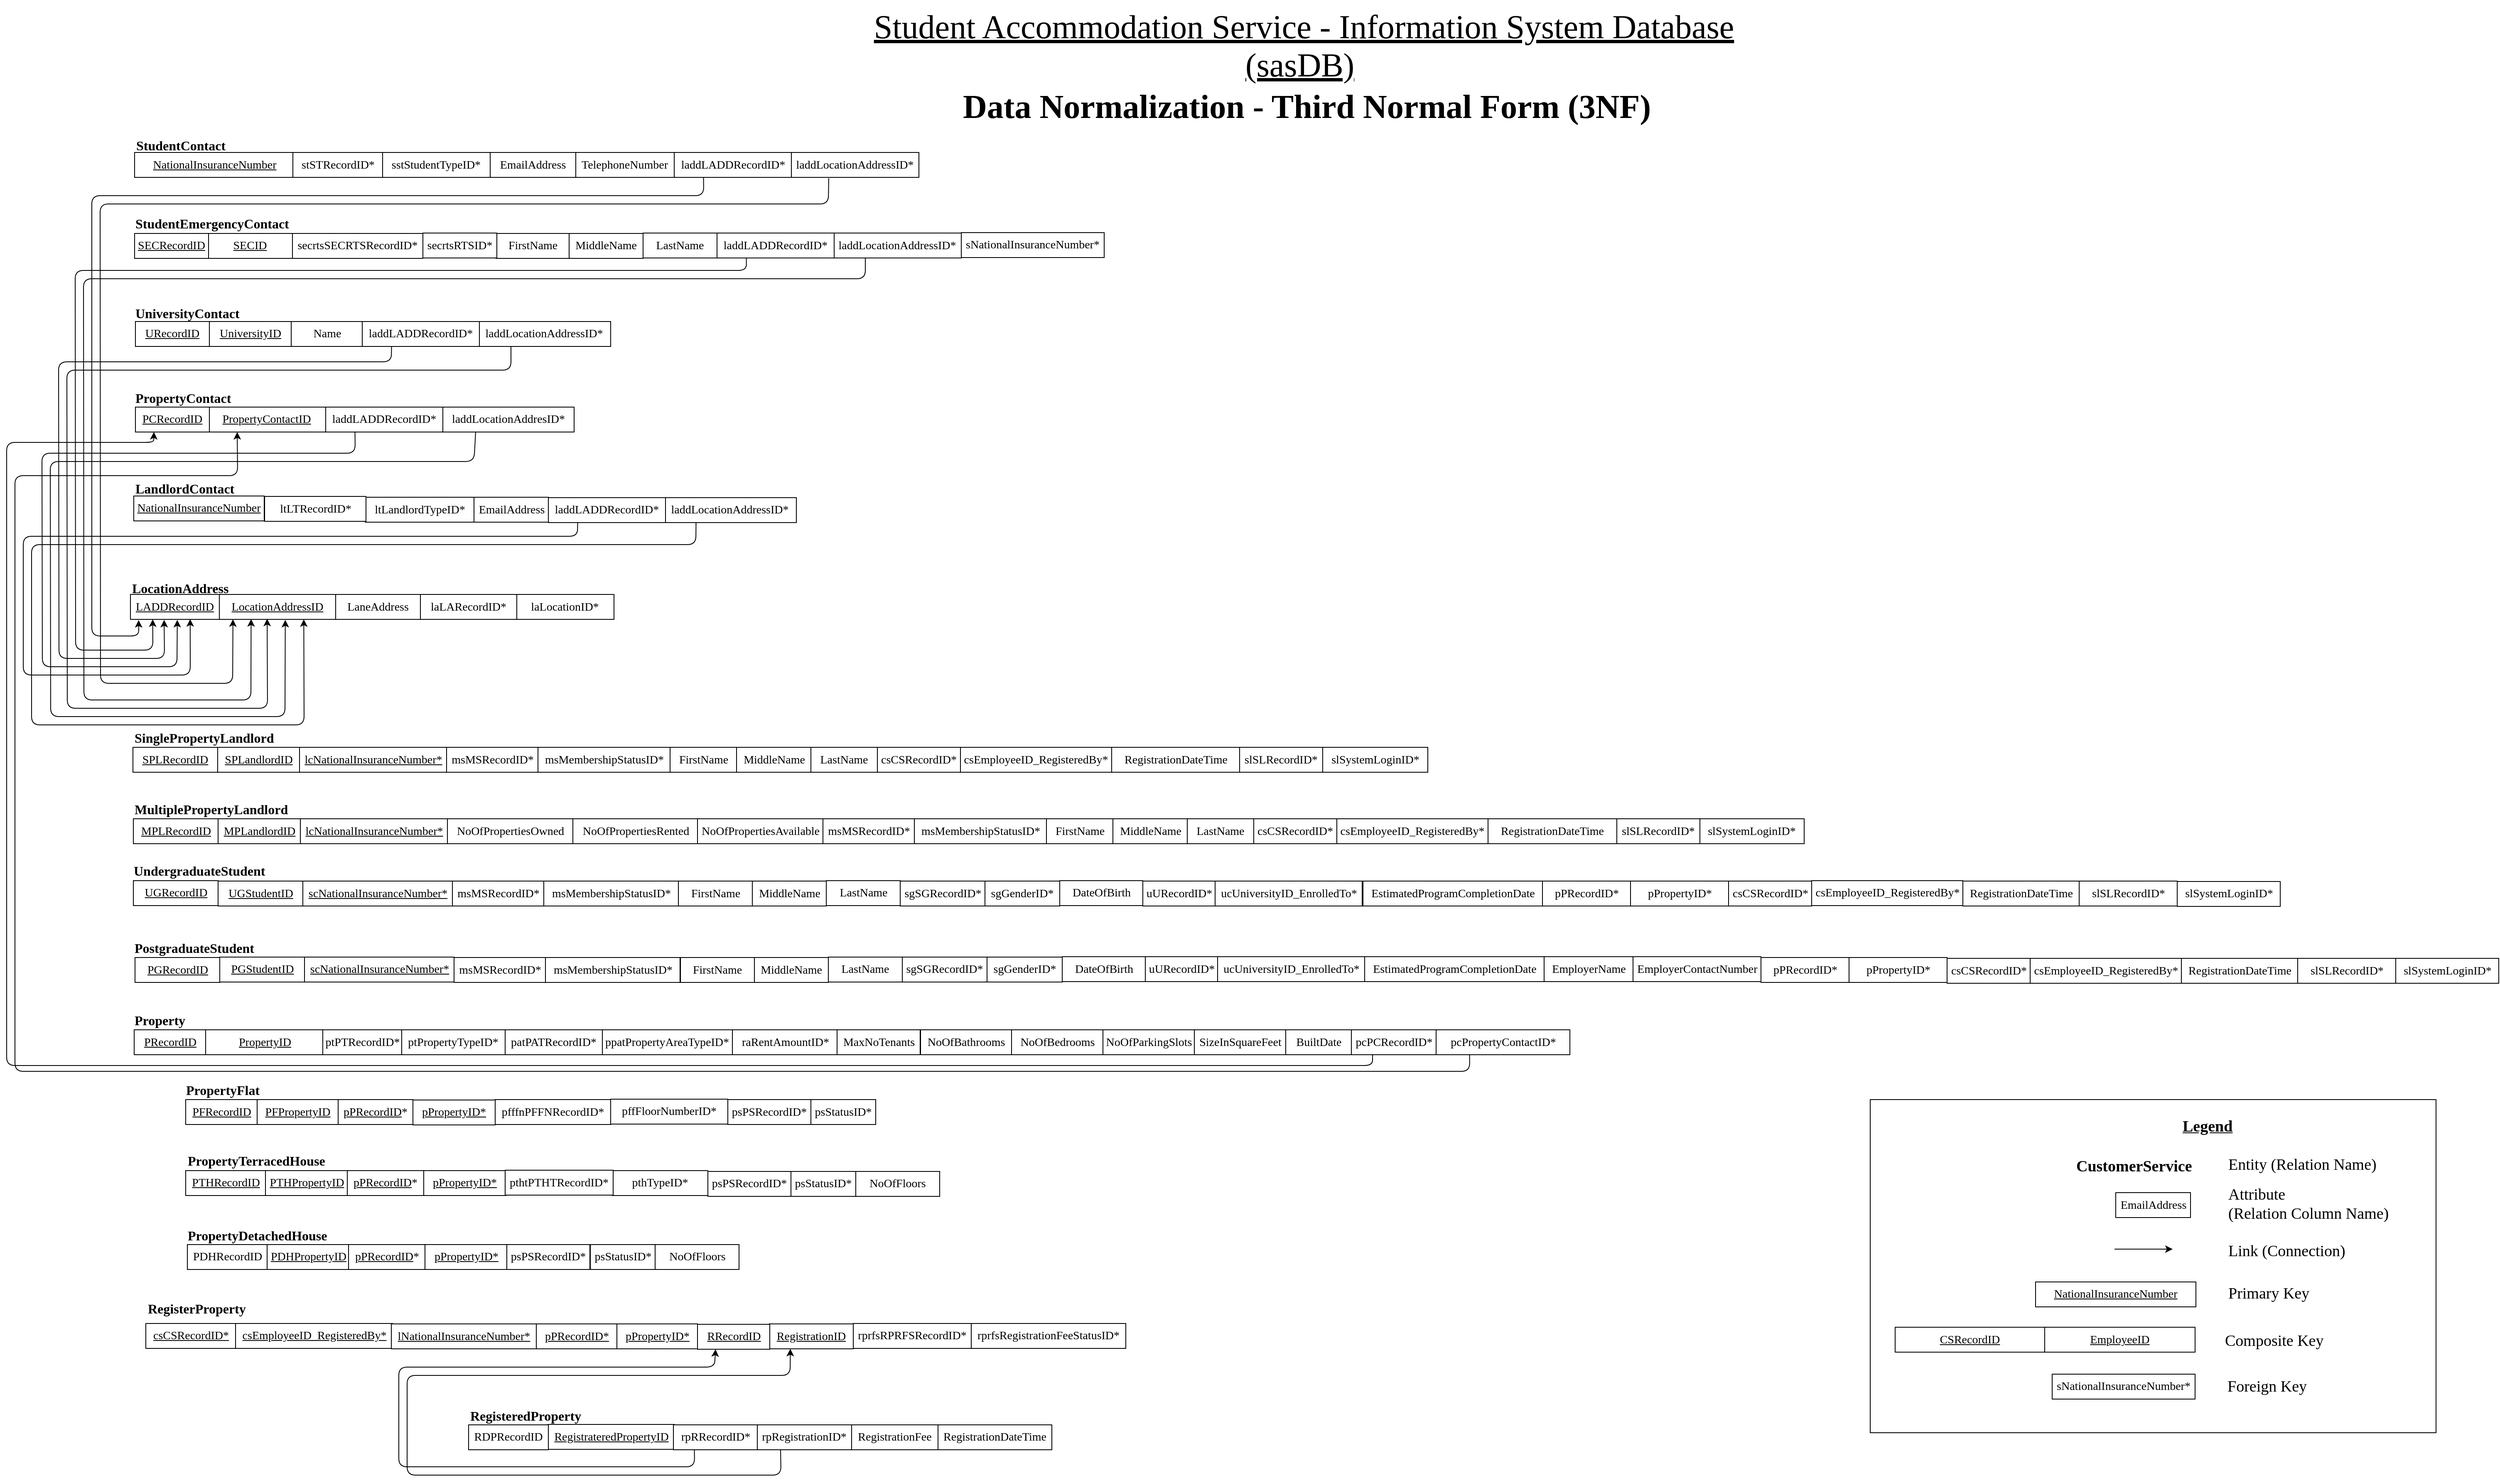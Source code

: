 <mxfile version="12.2.2" type="device" pages="1"><diagram id="bx-ZTYG9bVRK6xC262lA" name="Page-1"><mxGraphModel dx="1074" dy="781" grid="1" gridSize="10" guides="1" tooltips="1" connect="1" arrows="1" fold="1" page="1" pageScale="1" pageWidth="3100" pageHeight="1800" math="0" shadow="0"><root><mxCell id="0"/><mxCell id="1" parent="0"/><mxCell id="YUfw-_Tl5xdvij3FZmts-1" value="&lt;font style=&quot;font-size: 16px&quot; face=&quot;Times New Roman&quot;&gt;StudentContact&lt;/font&gt;" style="text;html=1;resizable=0;points=[];autosize=1;align=left;verticalAlign=top;spacingTop=-4;fontSize=16;fontStyle=1" parent="1" vertex="1"><mxGeometry x="204" y="172.5" width="110" height="20" as="geometry"/></mxCell><mxCell id="YUfw-_Tl5xdvij3FZmts-2" value="&lt;u&gt;NationalInsuranceNumber&lt;/u&gt;" style="rounded=0;whiteSpace=wrap;html=1;fontSize=14;fontFamily=Times New Roman;" parent="1" vertex="1"><mxGeometry x="204" y="193.5" width="193" height="30" as="geometry"/></mxCell><mxCell id="YUfw-_Tl5xdvij3FZmts-3" value="FirstName" style="rounded=0;whiteSpace=wrap;html=1;fontSize=14;fontFamily=Times New Roman;" parent="1" vertex="1"><mxGeometry x="858.5" y="1070.5" width="89" height="30" as="geometry"/></mxCell><mxCell id="YUfw-_Tl5xdvij3FZmts-4" value="MiddleName" style="rounded=0;whiteSpace=wrap;html=1;fontSize=14;fontFamily=Times New Roman;" parent="1" vertex="1"><mxGeometry x="947.5" y="1070.5" width="89" height="30" as="geometry"/></mxCell><mxCell id="YUfw-_Tl5xdvij3FZmts-5" value="LastName" style="rounded=0;whiteSpace=wrap;html=1;fontSize=14;fontFamily=Times New Roman;" parent="1" vertex="1"><mxGeometry x="1036.5" y="1070" width="89" height="30" as="geometry"/></mxCell><mxCell id="YUfw-_Tl5xdvij3FZmts-6" value="TelephoneNumber" style="rounded=0;whiteSpace=wrap;html=1;fontSize=14;fontFamily=Times New Roman;" parent="1" vertex="1"><mxGeometry x="734" y="193.5" width="120" height="30" as="geometry"/></mxCell><mxCell id="YUfw-_Tl5xdvij3FZmts-7" value="DateOfBirth" style="rounded=0;whiteSpace=wrap;html=1;fontSize=14;fontFamily=Times New Roman;" parent="1" vertex="1"><mxGeometry x="1317.5" y="1070" width="100" height="30" as="geometry"/></mxCell><mxCell id="YUfw-_Tl5xdvij3FZmts-8" value="EstimatedProgramCompletionDate" style="rounded=0;whiteSpace=wrap;html=1;fontSize=14;fontFamily=Times New Roman;" parent="1" vertex="1"><mxGeometry x="1682.5" y="1070.5" width="216" height="30" as="geometry"/></mxCell><mxCell id="YUfw-_Tl5xdvij3FZmts-9" value="laddLocationAddressID*" style="rounded=0;whiteSpace=wrap;html=1;fontSize=14;fontFamily=Times New Roman;" parent="1" vertex="1"><mxGeometry x="994" y="193.5" width="154" height="30" as="geometry"/></mxCell><mxCell id="YUfw-_Tl5xdvij3FZmts-10" value="msMembershipStatusID*" style="rounded=0;whiteSpace=wrap;html=1;fontSize=14;fontFamily=Times New Roman;" parent="1" vertex="1"><mxGeometry x="698.5" y="1162.5" width="162" height="30" as="geometry"/></mxCell><mxCell id="YUfw-_Tl5xdvij3FZmts-11" value="ucUniversityID_EnrolledTo*" style="rounded=0;whiteSpace=wrap;html=1;fontSize=14;fontFamily=Times New Roman;" parent="1" vertex="1"><mxGeometry x="1507.5" y="1161.5" width="177" height="30" as="geometry"/></mxCell><mxCell id="YUfw-_Tl5xdvij3FZmts-12" value="csEmployeeID_RegisteredBy*" style="rounded=0;whiteSpace=wrap;html=1;fontSize=14;fontFamily=Times New Roman;" parent="1" vertex="1"><mxGeometry x="2222.5" y="1070" width="182" height="30" as="geometry"/></mxCell><mxCell id="YUfw-_Tl5xdvij3FZmts-13" value="RegistrationDateTime" style="rounded=0;whiteSpace=wrap;html=1;fontSize=14;fontFamily=Times New Roman;" parent="1" vertex="1"><mxGeometry x="2404.5" y="1070.5" width="140" height="30" as="geometry"/></mxCell><mxCell id="YUfw-_Tl5xdvij3FZmts-14" value="slSystemLoginID*" style="rounded=0;whiteSpace=wrap;html=1;fontSize=14;fontFamily=Times New Roman;" parent="1" vertex="1"><mxGeometry x="2662.5" y="1071" width="124" height="30" as="geometry"/></mxCell><mxCell id="YUfw-_Tl5xdvij3FZmts-15" value="sstStudentTypeID*" style="rounded=0;whiteSpace=wrap;html=1;fontSize=14;fontFamily=Times New Roman;" parent="1" vertex="1"><mxGeometry x="501" y="193.5" width="132" height="30" as="geometry"/></mxCell><mxCell id="YUfw-_Tl5xdvij3FZmts-16" value="sgGenderID*" style="rounded=0;whiteSpace=wrap;html=1;fontSize=14;fontFamily=Times New Roman;" parent="1" vertex="1"><mxGeometry x="1226.5" y="1070.5" width="91" height="30" as="geometry"/></mxCell><mxCell id="YUfw-_Tl5xdvij3FZmts-18" value="&lt;font style=&quot;font-size: 16px&quot; face=&quot;Times New Roman&quot;&gt;LocationAddress&lt;/font&gt;" style="text;html=1;resizable=0;points=[];autosize=1;align=left;verticalAlign=top;spacingTop=-4;fontSize=16;fontStyle=1" parent="1" vertex="1"><mxGeometry x="199" y="705.5" width="120" height="20" as="geometry"/></mxCell><mxCell id="YUfw-_Tl5xdvij3FZmts-19" value="&lt;u&gt;LocationAddressID&lt;/u&gt;" style="rounded=0;whiteSpace=wrap;html=1;fontSize=14;fontFamily=Times New Roman;" parent="1" vertex="1"><mxGeometry x="306" y="725.5" width="140" height="30" as="geometry"/></mxCell><mxCell id="YUfw-_Tl5xdvij3FZmts-20" value="laLocationID*" style="rounded=0;whiteSpace=wrap;html=1;fontSize=14;fontFamily=Times New Roman;" parent="1" vertex="1"><mxGeometry x="663" y="725.5" width="118" height="30" as="geometry"/></mxCell><mxCell id="YUfw-_Tl5xdvij3FZmts-22" value="&lt;font style=&quot;font-size: 16px&quot; face=&quot;Times New Roman&quot;&gt;StudentEmergencyContact&lt;/font&gt;" style="text;html=1;resizable=0;points=[];autosize=1;align=left;verticalAlign=top;spacingTop=-4;fontSize=16;fontStyle=1" parent="1" vertex="1"><mxGeometry x="203" y="267" width="190" height="20" as="geometry"/></mxCell><mxCell id="YUfw-_Tl5xdvij3FZmts-23" value="&lt;u&gt;SECID&lt;/u&gt;" style="rounded=0;whiteSpace=wrap;html=1;fontSize=14;fontFamily=Times New Roman;" parent="1" vertex="1"><mxGeometry x="292" y="291" width="102" height="30" as="geometry"/></mxCell><mxCell id="YUfw-_Tl5xdvij3FZmts-24" value="FirstName" style="rounded=0;whiteSpace=wrap;html=1;fontSize=14;fontFamily=Times New Roman;" parent="1" vertex="1"><mxGeometry x="639" y="291" width="89" height="30" as="geometry"/></mxCell><mxCell id="YUfw-_Tl5xdvij3FZmts-25" value="MiddleName" style="rounded=0;whiteSpace=wrap;html=1;fontSize=14;fontFamily=Times New Roman;" parent="1" vertex="1"><mxGeometry x="727" y="291" width="89" height="30" as="geometry"/></mxCell><mxCell id="YUfw-_Tl5xdvij3FZmts-26" value="LastName" style="rounded=0;whiteSpace=wrap;html=1;fontSize=14;fontFamily=Times New Roman;" parent="1" vertex="1"><mxGeometry x="816" y="290.5" width="89" height="30" as="geometry"/></mxCell><mxCell id="YUfw-_Tl5xdvij3FZmts-28" value="sNationalInsuranceNumber*" style="rounded=0;whiteSpace=wrap;html=1;fontSize=14;fontFamily=Times New Roman;" parent="1" vertex="1"><mxGeometry x="1199" y="290" width="172" height="30" as="geometry"/></mxCell><mxCell id="YUfw-_Tl5xdvij3FZmts-29" value="secrtsRTSID*" style="rounded=0;whiteSpace=wrap;html=1;fontSize=14;fontFamily=Times New Roman;" parent="1" vertex="1"><mxGeometry x="551" y="290.5" width="89" height="30" as="geometry"/></mxCell><mxCell id="YUfw-_Tl5xdvij3FZmts-30" value="laddLocationAddressID*" style="rounded=0;whiteSpace=wrap;html=1;fontSize=14;fontFamily=Times New Roman;" parent="1" vertex="1"><mxGeometry x="1045" y="290.5" width="154" height="30" as="geometry"/></mxCell><mxCell id="YUfw-_Tl5xdvij3FZmts-32" value="LaneAddress" style="rounded=0;whiteSpace=wrap;html=1;fontSize=14;fontFamily=Times New Roman;" parent="1" vertex="1"><mxGeometry x="446" y="725.5" width="102" height="30" as="geometry"/></mxCell><mxCell id="YUfw-_Tl5xdvij3FZmts-33" value="&lt;u&gt;UniversityID&lt;/u&gt;" style="rounded=0;whiteSpace=wrap;html=1;fontSize=14;fontFamily=Times New Roman;" parent="1" vertex="1"><mxGeometry x="293.5" y="397" width="99" height="30" as="geometry"/></mxCell><mxCell id="YUfw-_Tl5xdvij3FZmts-34" value="&lt;font style=&quot;font-size: 16px&quot; face=&quot;Times New Roman&quot;&gt;UniversityContact&lt;/font&gt;" style="text;html=1;resizable=0;points=[];autosize=1;align=left;verticalAlign=top;spacingTop=-4;fontSize=16;fontStyle=1" parent="1" vertex="1"><mxGeometry x="203" y="375" width="130" height="20" as="geometry"/></mxCell><mxCell id="YUfw-_Tl5xdvij3FZmts-35" value="Name" style="rounded=0;whiteSpace=wrap;html=1;fontSize=14;fontFamily=Times New Roman;" parent="1" vertex="1"><mxGeometry x="392.5" y="397" width="86" height="30" as="geometry"/></mxCell><mxCell id="YUfw-_Tl5xdvij3FZmts-38" value="laddLocationAddressID*" style="rounded=0;whiteSpace=wrap;html=1;fontSize=14;fontFamily=Times New Roman;" parent="1" vertex="1"><mxGeometry x="617" y="397" width="160" height="30" as="geometry"/></mxCell><mxCell id="YUfw-_Tl5xdvij3FZmts-76" value="&lt;font style=&quot;font-size: 16px&quot; face=&quot;Times New Roman&quot;&gt;PropertyContact&lt;/font&gt;" style="text;html=1;resizable=0;points=[];autosize=1;align=left;verticalAlign=top;spacingTop=-4;fontSize=16;fontStyle=1" parent="1" vertex="1"><mxGeometry x="203" y="477" width="120" height="20" as="geometry"/></mxCell><mxCell id="YUfw-_Tl5xdvij3FZmts-77" value="&lt;u&gt;PropertyContactID&lt;/u&gt;" style="rounded=0;whiteSpace=wrap;html=1;fontSize=14;fontFamily=Times New Roman;" parent="1" vertex="1"><mxGeometry x="292" y="500" width="142" height="30" as="geometry"/></mxCell><mxCell id="YUfw-_Tl5xdvij3FZmts-90" value="laddLocationAddresID*" style="rounded=0;whiteSpace=wrap;html=1;fontSize=14;fontFamily=Times New Roman;" parent="1" vertex="1"><mxGeometry x="575" y="500" width="158" height="30" as="geometry"/></mxCell><mxCell id="YUfw-_Tl5xdvij3FZmts-92" value="&lt;font face=&quot;Times New Roman&quot;&gt;LandlordContact&lt;/font&gt;" style="text;html=1;resizable=0;points=[];autosize=1;align=left;verticalAlign=top;spacingTop=-4;fontSize=16;fontStyle=1" parent="1" vertex="1"><mxGeometry x="203" y="586" width="120" height="20" as="geometry"/></mxCell><mxCell id="YUfw-_Tl5xdvij3FZmts-93" value="&lt;u&gt;NationalInsuranceNumber&lt;/u&gt;" style="rounded=0;whiteSpace=wrap;html=1;fontSize=14;fontFamily=Times New Roman;" parent="1" vertex="1"><mxGeometry x="203" y="607" width="157" height="30" as="geometry"/></mxCell><mxCell id="YUfw-_Tl5xdvij3FZmts-97" value="EmailAddress" style="rounded=0;whiteSpace=wrap;html=1;fontSize=14;fontFamily=Times New Roman;" parent="1" vertex="1"><mxGeometry x="612.5" y="608.5" width="90" height="30" as="geometry"/></mxCell><mxCell id="YUfw-_Tl5xdvij3FZmts-100" value="laddLocationAddressID*" style="rounded=0;whiteSpace=wrap;html=1;fontSize=14;fontFamily=Times New Roman;" parent="1" vertex="1"><mxGeometry x="839.5" y="609" width="161" height="30" as="geometry"/></mxCell><mxCell id="YUfw-_Tl5xdvij3FZmts-103" value="ltLandlordTypeID*" style="rounded=0;whiteSpace=wrap;html=1;fontSize=14;fontFamily=Times New Roman;" parent="1" vertex="1"><mxGeometry x="481.5" y="608.5" width="131" height="30" as="geometry"/></mxCell><mxCell id="YUfw-_Tl5xdvij3FZmts-106" value="EmployerName" style="rounded=0;whiteSpace=wrap;html=1;fontSize=14;fontFamily=Times New Roman;" parent="1" vertex="1"><mxGeometry x="1900.5" y="1161.5" width="107" height="30" as="geometry"/></mxCell><mxCell id="YUfw-_Tl5xdvij3FZmts-107" value="EmployerContactNumber" style="rounded=0;whiteSpace=wrap;html=1;fontSize=14;fontFamily=Times New Roman;" parent="1" vertex="1"><mxGeometry x="2007.5" y="1161.5" width="154" height="30" as="geometry"/></mxCell><mxCell id="YUfw-_Tl5xdvij3FZmts-108" value="&lt;font style=&quot;font-size: 16px&quot; face=&quot;Times New Roman&quot;&gt;UndergraduateStudent&lt;/font&gt;" style="text;html=1;resizable=0;points=[];autosize=1;align=left;verticalAlign=top;spacingTop=-4;fontSize=16;fontStyle=1" parent="1" vertex="1"><mxGeometry x="200.5" y="1045.5" width="160" height="20" as="geometry"/></mxCell><mxCell id="YUfw-_Tl5xdvij3FZmts-109" value="&lt;u&gt;UGStudentID&lt;/u&gt;" style="rounded=0;whiteSpace=wrap;html=1;fontSize=14;fontFamily=Times New Roman;" parent="1" vertex="1"><mxGeometry x="304.5" y="1070.5" width="102" height="30" as="geometry"/></mxCell><mxCell id="YUfw-_Tl5xdvij3FZmts-110" value="&lt;span&gt;scNationalInsuranceNumber*&lt;/span&gt;" style="rounded=0;whiteSpace=wrap;html=1;fontSize=14;fontFamily=Times New Roman;fontStyle=4" parent="1" vertex="1"><mxGeometry x="406.5" y="1070.5" width="180" height="30" as="geometry"/></mxCell><mxCell id="YUfw-_Tl5xdvij3FZmts-111" value="&lt;font style=&quot;font-size: 16px&quot; face=&quot;Times New Roman&quot;&gt;PostgraduateStudent&lt;/font&gt;" style="text;html=1;resizable=0;points=[];autosize=1;align=left;verticalAlign=top;spacingTop=-4;fontSize=16;fontStyle=1" parent="1" vertex="1"><mxGeometry x="201.5" y="1138.5" width="150" height="20" as="geometry"/></mxCell><mxCell id="YUfw-_Tl5xdvij3FZmts-112" value="&lt;u&gt;PGStudentID&lt;/u&gt;" style="rounded=0;whiteSpace=wrap;html=1;fontSize=14;fontFamily=Times New Roman;" parent="1" vertex="1"><mxGeometry x="306.5" y="1162" width="102" height="30" as="geometry"/></mxCell><mxCell id="YUfw-_Tl5xdvij3FZmts-113" value="&lt;span&gt;scNationalInsuranceNumber*&lt;/span&gt;" style="rounded=0;whiteSpace=wrap;html=1;fontSize=14;fontFamily=Times New Roman;fontStyle=4" parent="1" vertex="1"><mxGeometry x="408.5" y="1162" width="180" height="30" as="geometry"/></mxCell><mxCell id="YUfw-_Tl5xdvij3FZmts-114" value="FirstName" style="rounded=0;whiteSpace=wrap;html=1;fontSize=14;fontFamily=Times New Roman;" parent="1" vertex="1"><mxGeometry x="861" y="1162.5" width="89" height="30" as="geometry"/></mxCell><mxCell id="YUfw-_Tl5xdvij3FZmts-115" value="MiddleName" style="rounded=0;whiteSpace=wrap;html=1;fontSize=14;fontFamily=Times New Roman;" parent="1" vertex="1"><mxGeometry x="950" y="1162.5" width="89" height="30" as="geometry"/></mxCell><mxCell id="YUfw-_Tl5xdvij3FZmts-116" value="LastName" style="rounded=0;whiteSpace=wrap;html=1;fontSize=14;fontFamily=Times New Roman;" parent="1" vertex="1"><mxGeometry x="1039" y="1162" width="89" height="30" as="geometry"/></mxCell><mxCell id="YUfw-_Tl5xdvij3FZmts-118" value="DateOfBirth" style="rounded=0;whiteSpace=wrap;html=1;fontSize=14;fontFamily=Times New Roman;" parent="1" vertex="1"><mxGeometry x="1320.5" y="1161.5" width="100" height="30" as="geometry"/></mxCell><mxCell id="YUfw-_Tl5xdvij3FZmts-119" value="sgGenderID*" style="rounded=0;whiteSpace=wrap;html=1;fontSize=14;fontFamily=Times New Roman;" parent="1" vertex="1"><mxGeometry x="1229.5" y="1162" width="91" height="30" as="geometry"/></mxCell><mxCell id="YUfw-_Tl5xdvij3FZmts-120" value="msMembershipStatusID*" style="rounded=0;whiteSpace=wrap;html=1;fontSize=14;fontFamily=Times New Roman;" parent="1" vertex="1"><mxGeometry x="696.5" y="1070.5" width="162" height="30" as="geometry"/></mxCell><mxCell id="YUfw-_Tl5xdvij3FZmts-121" value="ucUniversityID_EnrolledTo*" style="rounded=0;whiteSpace=wrap;html=1;fontSize=14;fontFamily=Times New Roman;" parent="1" vertex="1"><mxGeometry x="1504.5" y="1070.5" width="177" height="30" as="geometry"/></mxCell><mxCell id="YUfw-_Tl5xdvij3FZmts-122" value="EstimatedProgramCompletionDate" style="rounded=0;whiteSpace=wrap;html=1;fontSize=14;fontFamily=Times New Roman;" parent="1" vertex="1"><mxGeometry x="1684.5" y="1161.5" width="216" height="30" as="geometry"/></mxCell><mxCell id="YUfw-_Tl5xdvij3FZmts-123" value="csEmployeeID_RegisteredBy*" style="rounded=0;whiteSpace=wrap;html=1;fontSize=14;fontFamily=Times New Roman;" parent="1" vertex="1"><mxGeometry x="2485.5" y="1163.5" width="182" height="30" as="geometry"/></mxCell><mxCell id="YUfw-_Tl5xdvij3FZmts-124" value="RegistrationDateTime" style="rounded=0;whiteSpace=wrap;html=1;fontSize=14;fontFamily=Times New Roman;" parent="1" vertex="1"><mxGeometry x="2667.5" y="1163.5" width="140" height="30" as="geometry"/></mxCell><mxCell id="YUfw-_Tl5xdvij3FZmts-125" value="slSystemLoginID*" style="rounded=0;whiteSpace=wrap;html=1;fontSize=14;fontFamily=Times New Roman;" parent="1" vertex="1"><mxGeometry x="2925.5" y="1163.5" width="124" height="30" as="geometry"/></mxCell><mxCell id="YUfw-_Tl5xdvij3FZmts-126" value="&lt;font style=&quot;font-size: 16px&quot; face=&quot;Times New Roman&quot;&gt;Property&lt;/font&gt;" style="text;html=1;resizable=0;points=[];autosize=1;align=left;verticalAlign=top;spacingTop=-4;fontSize=16;fontStyle=1" parent="1" vertex="1"><mxGeometry x="201.5" y="1225.5" width="70" height="20" as="geometry"/></mxCell><mxCell id="YUfw-_Tl5xdvij3FZmts-127" value="&lt;u&gt;PropertyID&lt;/u&gt;" style="rounded=0;whiteSpace=wrap;html=1;fontSize=14;fontFamily=Times New Roman;" parent="1" vertex="1"><mxGeometry x="289.5" y="1249.5" width="142" height="30" as="geometry"/></mxCell><mxCell id="YUfw-_Tl5xdvij3FZmts-128" value="psStatusID*" style="rounded=0;whiteSpace=wrap;html=1;fontSize=14;fontFamily=Times New Roman;" parent="1" vertex="1"><mxGeometry x="1018" y="1333.5" width="78" height="30" as="geometry"/></mxCell><mxCell id="YUfw-_Tl5xdvij3FZmts-129" value="raRentAmountID*" style="rounded=0;whiteSpace=wrap;html=1;fontSize=14;fontFamily=Times New Roman;" parent="1" vertex="1"><mxGeometry x="923.5" y="1249.5" width="127" height="30" as="geometry"/></mxCell><mxCell id="YUfw-_Tl5xdvij3FZmts-130" value="MaxNoTenants" style="rounded=0;whiteSpace=wrap;html=1;fontSize=14;fontFamily=Times New Roman;" parent="1" vertex="1"><mxGeometry x="1049.5" y="1249.5" width="100" height="30" as="geometry"/></mxCell><mxCell id="YUfw-_Tl5xdvij3FZmts-131" value="NoOfBathrooms" style="rounded=0;whiteSpace=wrap;html=1;fontSize=14;fontFamily=Times New Roman;" parent="1" vertex="1"><mxGeometry x="1150" y="1249.5" width="110" height="30" as="geometry"/></mxCell><mxCell id="YUfw-_Tl5xdvij3FZmts-132" value="NoOfBedrooms" style="rounded=0;whiteSpace=wrap;html=1;fontSize=14;fontFamily=Times New Roman;" parent="1" vertex="1"><mxGeometry x="1259.5" y="1249.5" width="110" height="30" as="geometry"/></mxCell><mxCell id="YUfw-_Tl5xdvij3FZmts-133" value="ppatPropertyAreaTypeID*" style="rounded=0;whiteSpace=wrap;html=1;fontSize=14;fontFamily=Times New Roman;" parent="1" vertex="1"><mxGeometry x="765.5" y="1249.5" width="158" height="30" as="geometry"/></mxCell><mxCell id="YUfw-_Tl5xdvij3FZmts-134" value="NoOfParkingSlots" style="rounded=0;whiteSpace=wrap;html=1;fontSize=14;fontFamily=Times New Roman;" parent="1" vertex="1"><mxGeometry x="1369.5" y="1249.5" width="110" height="30" as="geometry"/></mxCell><mxCell id="YUfw-_Tl5xdvij3FZmts-136" value="SizeInSquareFeet" style="rounded=0;whiteSpace=wrap;html=1;fontSize=14;fontFamily=Times New Roman;" parent="1" vertex="1"><mxGeometry x="1479.5" y="1249.5" width="110" height="30" as="geometry"/></mxCell><mxCell id="YUfw-_Tl5xdvij3FZmts-137" value="ptPropertyTypeID*" style="rounded=0;whiteSpace=wrap;html=1;fontSize=14;fontFamily=Times New Roman;" parent="1" vertex="1"><mxGeometry x="524" y="1249.5" width="127" height="30" as="geometry"/></mxCell><mxCell id="YUfw-_Tl5xdvij3FZmts-138" value="BuiltDate" style="rounded=0;whiteSpace=wrap;html=1;fontSize=14;fontFamily=Times New Roman;" parent="1" vertex="1"><mxGeometry x="1589.5" y="1249.5" width="79" height="30" as="geometry"/></mxCell><mxCell id="YUfw-_Tl5xdvij3FZmts-140" value="&lt;u&gt;PFPropertyID&lt;/u&gt;" style="rounded=0;whiteSpace=wrap;html=1;fontSize=14;fontFamily=Times New Roman;" parent="1" vertex="1"><mxGeometry x="350.5" y="1333.5" width="99" height="30" as="geometry"/></mxCell><mxCell id="YUfw-_Tl5xdvij3FZmts-141" value="&lt;font style=&quot;font-size: 16px&quot; face=&quot;Times New Roman&quot;&gt;PropertyFlat&lt;/font&gt;" style="text;html=1;resizable=0;points=[];autosize=1;align=left;verticalAlign=top;spacingTop=-4;fontSize=16;fontStyle=1" parent="1" vertex="1"><mxGeometry x="263.5" y="1309.5" width="100" height="20" as="geometry"/></mxCell><mxCell id="YUfw-_Tl5xdvij3FZmts-142" value="pffFloorNumberID*" style="rounded=0;whiteSpace=wrap;html=1;fontSize=14;fontFamily=Times New Roman;" parent="1" vertex="1"><mxGeometry x="777" y="1333" width="141" height="30" as="geometry"/></mxCell><mxCell id="YUfw-_Tl5xdvij3FZmts-143" value="&lt;span&gt;pPropertyID*&lt;/span&gt;" style="rounded=0;whiteSpace=wrap;html=1;fontSize=14;fontFamily=Times New Roman;fontStyle=4" parent="1" vertex="1"><mxGeometry x="539" y="1334" width="99" height="30" as="geometry"/></mxCell><mxCell id="YUfw-_Tl5xdvij3FZmts-144" value="&lt;u&gt;PTHPropertyID&lt;/u&gt;" style="rounded=0;whiteSpace=wrap;html=1;fontSize=14;fontFamily=Times New Roman;" parent="1" vertex="1"><mxGeometry x="361.5" y="1419" width="99" height="30" as="geometry"/></mxCell><mxCell id="YUfw-_Tl5xdvij3FZmts-145" value="&lt;font style=&quot;font-size: 16px&quot; face=&quot;Times New Roman&quot;&gt;PropertyTerracedHouse&lt;/font&gt;" style="text;html=1;resizable=0;points=[];autosize=1;align=left;verticalAlign=top;spacingTop=-4;fontSize=16;fontStyle=1" parent="1" vertex="1"><mxGeometry x="265.5" y="1395" width="170" height="20" as="geometry"/></mxCell><mxCell id="YUfw-_Tl5xdvij3FZmts-146" value="pthTypeID*" style="rounded=0;whiteSpace=wrap;html=1;fontSize=14;fontFamily=Times New Roman;" parent="1" vertex="1"><mxGeometry x="779" y="1419" width="115" height="30" as="geometry"/></mxCell><mxCell id="YUfw-_Tl5xdvij3FZmts-147" value="&lt;span&gt;pPropertyID*&lt;/span&gt;" style="rounded=0;whiteSpace=wrap;html=1;fontSize=14;fontFamily=Times New Roman;fontStyle=4" parent="1" vertex="1"><mxGeometry x="552" y="1419" width="99" height="30" as="geometry"/></mxCell><mxCell id="YUfw-_Tl5xdvij3FZmts-148" value="&lt;u&gt;PDHPropertyID&lt;/u&gt;" style="rounded=0;whiteSpace=wrap;html=1;fontSize=14;fontFamily=Times New Roman;" parent="1" vertex="1"><mxGeometry x="363.5" y="1508" width="99" height="30" as="geometry"/></mxCell><mxCell id="YUfw-_Tl5xdvij3FZmts-149" value="&lt;font style=&quot;font-size: 16px&quot; face=&quot;Times New Roman&quot;&gt;PropertyDetachedHouse&lt;/font&gt;" style="text;html=1;resizable=0;points=[];autosize=1;align=left;verticalAlign=top;spacingTop=-4;fontSize=16;fontStyle=1" parent="1" vertex="1"><mxGeometry x="265.5" y="1485" width="170" height="20" as="geometry"/></mxCell><mxCell id="YUfw-_Tl5xdvij3FZmts-150" value="&lt;span&gt;pPropertyID*&lt;/span&gt;" style="rounded=0;whiteSpace=wrap;html=1;fontSize=14;fontFamily=Times New Roman;fontStyle=4" parent="1" vertex="1"><mxGeometry x="553.5" y="1508" width="99" height="30" as="geometry"/></mxCell><mxCell id="YUfw-_Tl5xdvij3FZmts-151" value="psStatusID*" style="rounded=0;whiteSpace=wrap;html=1;fontSize=14;fontFamily=Times New Roman;" parent="1" vertex="1"><mxGeometry x="994" y="1420" width="78" height="30" as="geometry"/></mxCell><mxCell id="YUfw-_Tl5xdvij3FZmts-152" value="NoOfFloors" style="rounded=0;whiteSpace=wrap;html=1;fontSize=14;fontFamily=Times New Roman;" parent="1" vertex="1"><mxGeometry x="1072" y="1420" width="101" height="30" as="geometry"/></mxCell><mxCell id="YUfw-_Tl5xdvij3FZmts-153" value="psStatusID*" style="rounded=0;whiteSpace=wrap;html=1;fontSize=14;fontFamily=Times New Roman;" parent="1" vertex="1"><mxGeometry x="752.5" y="1508" width="78" height="30" as="geometry"/></mxCell><mxCell id="YUfw-_Tl5xdvij3FZmts-154" value="NoOfFloors" style="rounded=0;whiteSpace=wrap;html=1;fontSize=14;fontFamily=Times New Roman;" parent="1" vertex="1"><mxGeometry x="830.5" y="1508" width="101" height="30" as="geometry"/></mxCell><mxCell id="YUfw-_Tl5xdvij3FZmts-155" value="&lt;span&gt;csEmployeeID_RegisteredBy*&lt;br&gt;&lt;/span&gt;" style="rounded=0;whiteSpace=wrap;html=1;fontSize=14;fontFamily=Times New Roman;fontStyle=4" parent="1" vertex="1"><mxGeometry x="325.5" y="1603" width="189" height="30" as="geometry"/></mxCell><mxCell id="YUfw-_Tl5xdvij3FZmts-156" value="lNationalInsuranceNumber*" style="rounded=0;whiteSpace=wrap;html=1;fontSize=14;fontFamily=Times New Roman;fontStyle=4" parent="1" vertex="1"><mxGeometry x="513" y="1603.5" width="175" height="30" as="geometry"/></mxCell><mxCell id="YUfw-_Tl5xdvij3FZmts-157" value="pPropertyID*" style="rounded=0;whiteSpace=wrap;html=1;fontSize=14;fontFamily=Times New Roman;fontStyle=4" parent="1" vertex="1"><mxGeometry x="784.5" y="1603.5" width="97" height="30" as="geometry"/></mxCell><mxCell id="YUfw-_Tl5xdvij3FZmts-158" value="&lt;font face=&quot;Times New Roman&quot;&gt;RegisterProperty&lt;/font&gt;" style="text;html=1;resizable=0;points=[];autosize=1;align=left;verticalAlign=top;spacingTop=-4;fontSize=16;fontStyle=1" parent="1" vertex="1"><mxGeometry x="217.5" y="1573" width="120" height="20" as="geometry"/></mxCell><mxCell id="YUfw-_Tl5xdvij3FZmts-159" value="&lt;u&gt;RegistrationID&lt;/u&gt;" style="rounded=0;whiteSpace=wrap;html=1;fontSize=14;fontFamily=Times New Roman;fontStyle=0" parent="1" vertex="1"><mxGeometry x="968" y="1603.5" width="101" height="30" as="geometry"/></mxCell><mxCell id="YUfw-_Tl5xdvij3FZmts-160" value="RegistrationFee" style="rounded=0;whiteSpace=wrap;html=1;fontSize=14;fontFamily=Times New Roman;fontStyle=0" parent="1" vertex="1"><mxGeometry x="1067" y="1725" width="104" height="30" as="geometry"/></mxCell><mxCell id="YUfw-_Tl5xdvij3FZmts-161" value="rprfsRegistrationFeeStatusID*" style="rounded=0;whiteSpace=wrap;html=1;fontSize=14;fontFamily=Times New Roman;fontStyle=0" parent="1" vertex="1"><mxGeometry x="1211" y="1603" width="186" height="30" as="geometry"/></mxCell><mxCell id="YUfw-_Tl5xdvij3FZmts-165" value="&lt;font face=&quot;Times New Roman&quot;&gt;RegisteredProperty&lt;/font&gt;" style="text;html=1;resizable=0;points=[];autosize=1;align=left;verticalAlign=top;spacingTop=-4;fontSize=16;fontStyle=1" parent="1" vertex="1"><mxGeometry x="606" y="1701.5" width="140" height="20" as="geometry"/></mxCell><mxCell id="YUfw-_Tl5xdvij3FZmts-166" value="&lt;u&gt;RegistrateredPropertyID&lt;/u&gt;" style="rounded=0;whiteSpace=wrap;html=1;fontSize=14;fontFamily=Times New Roman;fontStyle=0" parent="1" vertex="1"><mxGeometry x="701.5" y="1724.5" width="152" height="30" as="geometry"/></mxCell><mxCell id="YUfw-_Tl5xdvij3FZmts-168" value="RegistrationDateTime" style="rounded=0;whiteSpace=wrap;html=1;fontSize=14;fontFamily=Times New Roman;fontStyle=0" parent="1" vertex="1"><mxGeometry x="1171" y="1725" width="137" height="30" as="geometry"/></mxCell><mxCell id="YUfw-_Tl5xdvij3FZmts-171" value="pcPropertyContactID*" style="rounded=0;whiteSpace=wrap;html=1;fontSize=14;fontFamily=Times New Roman;" parent="1" vertex="1"><mxGeometry x="1770.5" y="1249.5" width="161" height="30" as="geometry"/></mxCell><mxCell id="YUfw-_Tl5xdvij3FZmts-172" value="" style="endArrow=classic;html=1;exitX=0.25;exitY=1;exitDx=0;exitDy=0;entryX=0.25;entryY=1;entryDx=0;entryDy=0;" parent="1" source="YUfw-_Tl5xdvij3FZmts-171" target="YUfw-_Tl5xdvij3FZmts-77" edge="1"><mxGeometry width="50" height="50" relative="1" as="geometry"><mxPoint x="1097" y="1177" as="sourcePoint"/><mxPoint x="1147" y="1127" as="targetPoint"/><Array as="points"><mxPoint x="1811" y="1299.5"/><mxPoint x="60" y="1299.5"/><mxPoint x="60" y="582.5"/><mxPoint x="328" y="582.5"/></Array></mxGeometry></mxCell><mxCell id="BuiUq0fnBM09lyFmMPv6-3" value="FirstName" style="rounded=0;whiteSpace=wrap;html=1;fontSize=14;fontFamily=Times New Roman;" parent="1" vertex="1"><mxGeometry x="848.5" y="909.5" width="80" height="30" as="geometry"/></mxCell><mxCell id="BuiUq0fnBM09lyFmMPv6-4" value="MiddleName" style="rounded=0;whiteSpace=wrap;html=1;fontSize=14;fontFamily=Times New Roman;" parent="1" vertex="1"><mxGeometry x="928.5" y="909.5" width="90" height="30" as="geometry"/></mxCell><mxCell id="BuiUq0fnBM09lyFmMPv6-5" value="LastName" style="rounded=0;whiteSpace=wrap;html=1;fontSize=14;fontFamily=Times New Roman;" parent="1" vertex="1"><mxGeometry x="1018" y="909.5" width="80" height="30" as="geometry"/></mxCell><mxCell id="BuiUq0fnBM09lyFmMPv6-7" value="msMembershipStatusID*" style="rounded=0;whiteSpace=wrap;html=1;fontSize=14;fontFamily=Times New Roman;" parent="1" vertex="1"><mxGeometry x="689.5" y="909.5" width="159" height="30" as="geometry"/></mxCell><mxCell id="BuiUq0fnBM09lyFmMPv6-9" value="csEmployeeID_RegisteredBy*" style="rounded=0;whiteSpace=wrap;html=1;fontSize=14;fontFamily=Times New Roman;" parent="1" vertex="1"><mxGeometry x="1198" y="909.5" width="182" height="30" as="geometry"/></mxCell><mxCell id="BuiUq0fnBM09lyFmMPv6-10" value="RegistrationDateTime" style="rounded=0;whiteSpace=wrap;html=1;fontSize=14;fontFamily=Times New Roman;" parent="1" vertex="1"><mxGeometry x="1380" y="909.5" width="155" height="30" as="geometry"/></mxCell><mxCell id="BuiUq0fnBM09lyFmMPv6-12" value="slSystemLoginID*" style="rounded=0;whiteSpace=wrap;html=1;fontSize=14;fontFamily=Times New Roman;" parent="1" vertex="1"><mxGeometry x="1633.5" y="909.5" width="127" height="30" as="geometry"/></mxCell><mxCell id="BuiUq0fnBM09lyFmMPv6-22" value="&lt;font face=&quot;Times New Roman&quot;&gt;SinglePropertyLandlord&lt;/font&gt;" style="text;html=1;resizable=0;points=[];autosize=1;align=left;verticalAlign=top;spacingTop=-4;fontSize=16;fontStyle=1" parent="1" vertex="1"><mxGeometry x="201.5" y="885.5" width="170" height="20" as="geometry"/></mxCell><mxCell id="BuiUq0fnBM09lyFmMPv6-23" value="&lt;font face=&quot;Times New Roman&quot;&gt;MultiplePropertyLandlord&lt;/font&gt;" style="text;html=1;resizable=0;points=[];autosize=1;align=left;verticalAlign=top;spacingTop=-4;fontSize=16;fontStyle=1" parent="1" vertex="1"><mxGeometry x="201.5" y="971.5" width="180" height="20" as="geometry"/></mxCell><mxCell id="BuiUq0fnBM09lyFmMPv6-24" value="NoOfPropertiesOwned" style="rounded=0;whiteSpace=wrap;html=1;fontSize=14;fontFamily=Times New Roman;" parent="1" vertex="1"><mxGeometry x="580.5" y="995.5" width="151" height="30" as="geometry"/></mxCell><mxCell id="BuiUq0fnBM09lyFmMPv6-25" value="NoOfPropertiesRented" style="rounded=0;whiteSpace=wrap;html=1;fontSize=14;fontFamily=Times New Roman;" parent="1" vertex="1"><mxGeometry x="731.5" y="995.5" width="151" height="30" as="geometry"/></mxCell><mxCell id="BuiUq0fnBM09lyFmMPv6-26" value="NoOfPropertiesAvailable" style="rounded=0;whiteSpace=wrap;html=1;fontSize=14;fontFamily=Times New Roman;" parent="1" vertex="1"><mxGeometry x="881.5" y="995.5" width="151" height="30" as="geometry"/></mxCell><mxCell id="BuiUq0fnBM09lyFmMPv6-27" value="&lt;u&gt;SPLandlordID&lt;/u&gt;" style="rounded=0;whiteSpace=wrap;html=1;fontSize=14;fontFamily=Times New Roman;" parent="1" vertex="1"><mxGeometry x="303.5" y="909.5" width="99" height="30" as="geometry"/></mxCell><mxCell id="BuiUq0fnBM09lyFmMPv6-28" value="&lt;span&gt;lcNationalInsuranceNumber*&lt;/span&gt;" style="rounded=0;whiteSpace=wrap;html=1;fontSize=14;fontFamily=Times New Roman;fontStyle=4" parent="1" vertex="1"><mxGeometry x="402.5" y="909.5" width="177" height="30" as="geometry"/></mxCell><mxCell id="BuiUq0fnBM09lyFmMPv6-29" value="&lt;u&gt;MPLandlordID&lt;/u&gt;" style="rounded=0;whiteSpace=wrap;html=1;fontSize=14;fontFamily=Times New Roman;" parent="1" vertex="1"><mxGeometry x="304.5" y="995.5" width="99" height="30" as="geometry"/></mxCell><mxCell id="BuiUq0fnBM09lyFmMPv6-30" value="&lt;span&gt;lcNationalInsuranceNumber*&lt;/span&gt;" style="rounded=0;whiteSpace=wrap;html=1;fontSize=14;fontFamily=Times New Roman;fontStyle=4" parent="1" vertex="1"><mxGeometry x="403.5" y="995.5" width="177" height="30" as="geometry"/></mxCell><mxCell id="BuiUq0fnBM09lyFmMPv6-31" value="FirstName" style="rounded=0;whiteSpace=wrap;html=1;fontSize=14;fontFamily=Times New Roman;" parent="1" vertex="1"><mxGeometry x="1301.5" y="995.5" width="80" height="30" as="geometry"/></mxCell><mxCell id="BuiUq0fnBM09lyFmMPv6-32" value="MiddleName" style="rounded=0;whiteSpace=wrap;html=1;fontSize=14;fontFamily=Times New Roman;" parent="1" vertex="1"><mxGeometry x="1381.5" y="995.5" width="90" height="30" as="geometry"/></mxCell><mxCell id="BuiUq0fnBM09lyFmMPv6-33" value="LastName" style="rounded=0;whiteSpace=wrap;html=1;fontSize=14;fontFamily=Times New Roman;" parent="1" vertex="1"><mxGeometry x="1471" y="995.5" width="80" height="30" as="geometry"/></mxCell><mxCell id="BuiUq0fnBM09lyFmMPv6-34" value="msMembershipStatusID*" style="rounded=0;whiteSpace=wrap;html=1;fontSize=14;fontFamily=Times New Roman;" parent="1" vertex="1"><mxGeometry x="1142.5" y="995.5" width="159" height="30" as="geometry"/></mxCell><mxCell id="BuiUq0fnBM09lyFmMPv6-35" value="csEmployeeID_RegisteredBy*" style="rounded=0;whiteSpace=wrap;html=1;fontSize=14;fontFamily=Times New Roman;" parent="1" vertex="1"><mxGeometry x="1651" y="995.5" width="182" height="30" as="geometry"/></mxCell><mxCell id="BuiUq0fnBM09lyFmMPv6-36" value="RegistrationDateTime" style="rounded=0;whiteSpace=wrap;html=1;fontSize=14;fontFamily=Times New Roman;" parent="1" vertex="1"><mxGeometry x="1833" y="995.5" width="155" height="30" as="geometry"/></mxCell><mxCell id="BuiUq0fnBM09lyFmMPv6-37" value="slSystemLoginID*" style="rounded=0;whiteSpace=wrap;html=1;fontSize=14;fontFamily=Times New Roman;" parent="1" vertex="1"><mxGeometry x="2086.5" y="995.5" width="127" height="30" as="geometry"/></mxCell><mxCell id="bivaXZrOQd87tIJw9Ylq-1" value="pPropertyID*" style="rounded=0;whiteSpace=wrap;html=1;fontSize=14;fontFamily=Times New Roman;" parent="1" vertex="1"><mxGeometry x="2267.5" y="1162.5" width="118" height="30" as="geometry"/></mxCell><mxCell id="bivaXZrOQd87tIJw9Ylq-2" value="pPropertyID*" style="rounded=0;whiteSpace=wrap;html=1;fontSize=14;fontFamily=Times New Roman;" parent="1" vertex="1"><mxGeometry x="2004.5" y="1070.5" width="118" height="30" as="geometry"/></mxCell><mxCell id="TvkAyDl2c5o77ufVFJ5x-1" value="rpRegistrationID*" style="rounded=0;whiteSpace=wrap;html=1;fontSize=14;fontFamily=Times New Roman;fontStyle=0" parent="1" vertex="1"><mxGeometry x="953" y="1725" width="114" height="30" as="geometry"/></mxCell><mxCell id="f-dV9f8ylPyY1adq3peN-2" value="&lt;u&gt;SECRecordID&lt;/u&gt;" style="rounded=0;whiteSpace=wrap;html=1;fontSize=14;fontFamily=Times New Roman;" parent="1" vertex="1"><mxGeometry x="204" y="291" width="89" height="30" as="geometry"/></mxCell><mxCell id="f-dV9f8ylPyY1adq3peN-4" value="URecordID" style="rounded=0;whiteSpace=wrap;html=1;fontSize=14;fontFamily=Times New Roman;fontStyle=4" parent="1" vertex="1"><mxGeometry x="205" y="397" width="89" height="30" as="geometry"/></mxCell><mxCell id="f-dV9f8ylPyY1adq3peN-5" value="PCRecordID" style="rounded=0;whiteSpace=wrap;html=1;fontSize=14;fontFamily=Times New Roman;fontStyle=4" parent="1" vertex="1"><mxGeometry x="205" y="500" width="89" height="30" as="geometry"/></mxCell><mxCell id="f-dV9f8ylPyY1adq3peN-6" value="LADDRecordID" style="rounded=0;whiteSpace=wrap;html=1;fontSize=14;fontFamily=Times New Roman;fontStyle=4" parent="1" vertex="1"><mxGeometry x="199" y="725.5" width="107" height="30" as="geometry"/></mxCell><mxCell id="f-dV9f8ylPyY1adq3peN-7" value="SPLRecordID" style="rounded=0;whiteSpace=wrap;html=1;fontSize=14;fontFamily=Times New Roman;fontStyle=4" parent="1" vertex="1"><mxGeometry x="202" y="909.5" width="102" height="30" as="geometry"/></mxCell><mxCell id="f-dV9f8ylPyY1adq3peN-8" value="PGRecordID" style="rounded=0;whiteSpace=wrap;html=1;fontSize=14;fontFamily=Times New Roman;fontStyle=4" parent="1" vertex="1"><mxGeometry x="204.5" y="1162.5" width="102" height="30" as="geometry"/></mxCell><mxCell id="f-dV9f8ylPyY1adq3peN-9" value="UGRecordID" style="rounded=0;whiteSpace=wrap;html=1;fontSize=14;fontFamily=Times New Roman;fontStyle=4" parent="1" vertex="1"><mxGeometry x="202.5" y="1070" width="102" height="30" as="geometry"/></mxCell><mxCell id="f-dV9f8ylPyY1adq3peN-10" value="MPLRecordID" style="rounded=0;whiteSpace=wrap;html=1;fontSize=14;fontFamily=Times New Roman;fontStyle=4" parent="1" vertex="1"><mxGeometry x="202.5" y="995.5" width="102" height="30" as="geometry"/></mxCell><mxCell id="f-dV9f8ylPyY1adq3peN-12" value="PRecordID" style="rounded=0;whiteSpace=wrap;html=1;fontSize=14;fontFamily=Times New Roman;fontStyle=4" parent="1" vertex="1"><mxGeometry x="203.5" y="1249.5" width="86" height="30" as="geometry"/></mxCell><mxCell id="f-dV9f8ylPyY1adq3peN-13" value="PFRecordID" style="rounded=0;whiteSpace=wrap;html=1;fontSize=14;fontFamily=Times New Roman;fontStyle=4" parent="1" vertex="1"><mxGeometry x="265.5" y="1333.5" width="86" height="30" as="geometry"/></mxCell><mxCell id="f-dV9f8ylPyY1adq3peN-14" value="PTHRecordID" style="rounded=0;whiteSpace=wrap;html=1;fontSize=14;fontFamily=Times New Roman;fontStyle=4" parent="1" vertex="1"><mxGeometry x="265.5" y="1419" width="96" height="30" as="geometry"/></mxCell><mxCell id="f-dV9f8ylPyY1adq3peN-15" value="PDHRecordID" style="rounded=0;whiteSpace=wrap;html=1;fontSize=14;fontFamily=Times New Roman;" parent="1" vertex="1"><mxGeometry x="267.5" y="1508" width="96" height="30" as="geometry"/></mxCell><mxCell id="f-dV9f8ylPyY1adq3peN-17" value="RDPRecordID" style="rounded=0;whiteSpace=wrap;html=1;fontSize=14;fontFamily=Times New Roman;" parent="1" vertex="1"><mxGeometry x="606" y="1725" width="96" height="30" as="geometry"/></mxCell><mxCell id="eBcV7wJoA3ekHy2CP0sw-1" value="stSTRecordID*" style="rounded=0;whiteSpace=wrap;html=1;fontSize=14;fontFamily=Times New Roman;" parent="1" vertex="1"><mxGeometry x="394.5" y="193.5" width="108" height="30" as="geometry"/></mxCell><mxCell id="eBcV7wJoA3ekHy2CP0sw-2" value="laddLADDRecordID*" style="rounded=0;whiteSpace=wrap;html=1;fontSize=14;fontFamily=Times New Roman;" parent="1" vertex="1"><mxGeometry x="853.5" y="193.5" width="141" height="30" as="geometry"/></mxCell><mxCell id="eBcV7wJoA3ekHy2CP0sw-3" value="&lt;span&gt;secrtsSECRTSRecordID*&lt;/span&gt;" style="rounded=0;whiteSpace=wrap;html=1;fontSize=14;fontFamily=Times New Roman;" parent="1" vertex="1"><mxGeometry x="394" y="291" width="157" height="30" as="geometry"/></mxCell><mxCell id="eBcV7wJoA3ekHy2CP0sw-4" value="laddLADDRecordID*" style="rounded=0;whiteSpace=wrap;html=1;fontSize=14;fontFamily=Times New Roman;" parent="1" vertex="1"><mxGeometry x="905" y="290.5" width="141" height="30" as="geometry"/></mxCell><mxCell id="eBcV7wJoA3ekHy2CP0sw-5" value="laddLADDRecordID*" style="rounded=0;whiteSpace=wrap;html=1;fontSize=14;fontFamily=Times New Roman;" parent="1" vertex="1"><mxGeometry x="478" y="397" width="141" height="30" as="geometry"/></mxCell><mxCell id="eBcV7wJoA3ekHy2CP0sw-6" value="" style="endArrow=classic;html=1;exitX=0.25;exitY=1;exitDx=0;exitDy=0;entryX=0.092;entryY=1.029;entryDx=0;entryDy=0;entryPerimeter=0;" parent="1" source="eBcV7wJoA3ekHy2CP0sw-2" target="f-dV9f8ylPyY1adq3peN-6" edge="1"><mxGeometry width="50" height="50" relative="1" as="geometry"><mxPoint x="712.5" y="355.5" as="sourcePoint"/><mxPoint x="148.5" y="245.5" as="targetPoint"/><Array as="points"><mxPoint x="889" y="245.5"/><mxPoint x="152.5" y="245.5"/><mxPoint x="152.5" y="775.5"/><mxPoint x="209" y="775.5"/></Array></mxGeometry></mxCell><mxCell id="eBcV7wJoA3ekHy2CP0sw-7" value="" style="endArrow=classic;html=1;exitX=0.25;exitY=1;exitDx=0;exitDy=0;entryX=0.25;entryY=1;entryDx=0;entryDy=0;" parent="1" source="eBcV7wJoA3ekHy2CP0sw-4" target="f-dV9f8ylPyY1adq3peN-6" edge="1"><mxGeometry width="50" height="50" relative="1" as="geometry"><mxPoint x="642.5" y="405.5" as="sourcePoint"/><mxPoint x="132.5" y="335.5" as="targetPoint"/><Array as="points"><mxPoint x="940.5" y="335.5"/><mxPoint x="132.5" y="335.5"/><mxPoint x="133" y="792.5"/><mxPoint x="226" y="792.5"/></Array></mxGeometry></mxCell><mxCell id="eBcV7wJoA3ekHy2CP0sw-8" value="" style="endArrow=classic;html=1;exitX=0.25;exitY=1;exitDx=0;exitDy=0;entryX=0.379;entryY=1.021;entryDx=0;entryDy=0;entryPerimeter=0;" parent="1" source="eBcV7wJoA3ekHy2CP0sw-5" target="f-dV9f8ylPyY1adq3peN-6" edge="1"><mxGeometry width="50" height="50" relative="1" as="geometry"><mxPoint x="212.5" y="425.5" as="sourcePoint"/><mxPoint x="112.5" y="445.5" as="targetPoint"/><Array as="points"><mxPoint x="513" y="445.5"/><mxPoint x="112.5" y="445.5"/><mxPoint x="113" y="802.5"/><mxPoint x="240" y="802.5"/></Array></mxGeometry></mxCell><mxCell id="eBcV7wJoA3ekHy2CP0sw-9" value="laLARecordID*" style="rounded=0;whiteSpace=wrap;html=1;fontSize=14;fontFamily=Times New Roman;fontStyle=0" parent="1" vertex="1"><mxGeometry x="548" y="725.5" width="116" height="30" as="geometry"/></mxCell><mxCell id="eBcV7wJoA3ekHy2CP0sw-10" value="pcPCRecordID*" style="rounded=0;whiteSpace=wrap;html=1;fontSize=14;fontFamily=Times New Roman;" parent="1" vertex="1"><mxGeometry x="1668.5" y="1249.5" width="102" height="30" as="geometry"/></mxCell><mxCell id="eBcV7wJoA3ekHy2CP0sw-11" value="" style="endArrow=classic;html=1;exitX=0.25;exitY=1;exitDx=0;exitDy=0;entryX=0.25;entryY=1;entryDx=0;entryDy=0;" parent="1" source="eBcV7wJoA3ekHy2CP0sw-10" target="f-dV9f8ylPyY1adq3peN-5" edge="1"><mxGeometry width="50" height="50" relative="1" as="geometry"><mxPoint x="1330" y="1362.5" as="sourcePoint"/><mxPoint x="116" y="1292.5" as="targetPoint"/><Array as="points"><mxPoint x="1694" y="1292.5"/><mxPoint x="50" y="1292.5"/><mxPoint x="50" y="542.5"/><mxPoint x="227" y="542.5"/></Array></mxGeometry></mxCell><mxCell id="eBcV7wJoA3ekHy2CP0sw-12" value="laddLADDRecordID*" style="rounded=0;whiteSpace=wrap;html=1;fontSize=14;fontFamily=Times New Roman;" parent="1" vertex="1"><mxGeometry x="434" y="500" width="141" height="30" as="geometry"/></mxCell><mxCell id="eBcV7wJoA3ekHy2CP0sw-13" value="" style="endArrow=classic;html=1;exitX=0.25;exitY=1;exitDx=0;exitDy=0;entryX=0.527;entryY=1.021;entryDx=0;entryDy=0;entryPerimeter=0;" parent="1" source="eBcV7wJoA3ekHy2CP0sw-12" target="f-dV9f8ylPyY1adq3peN-6" edge="1"><mxGeometry width="50" height="50" relative="1" as="geometry"><mxPoint x="162.5" y="565.5" as="sourcePoint"/><mxPoint x="172.5" y="555.5" as="targetPoint"/><Array as="points"><mxPoint x="469.5" y="555.5"/><mxPoint x="92.5" y="555.5"/><mxPoint x="93" y="812.5"/><mxPoint x="255" y="812.5"/></Array></mxGeometry></mxCell><mxCell id="eBcV7wJoA3ekHy2CP0sw-14" value="laddLADDRecordID*" style="rounded=0;whiteSpace=wrap;html=1;fontSize=14;fontFamily=Times New Roman;" parent="1" vertex="1"><mxGeometry x="702" y="609" width="141" height="30" as="geometry"/></mxCell><mxCell id="eBcV7wJoA3ekHy2CP0sw-15" value="" style="endArrow=classic;html=1;exitX=0.25;exitY=1;exitDx=0;exitDy=0;entryX=0.672;entryY=0.99;entryDx=0;entryDy=0;entryPerimeter=0;" parent="1" source="eBcV7wJoA3ekHy2CP0sw-14" target="f-dV9f8ylPyY1adq3peN-6" edge="1"><mxGeometry width="50" height="50" relative="1" as="geometry"><mxPoint x="482.5" y="725.5" as="sourcePoint"/><mxPoint x="192.5" y="655.5" as="targetPoint"/><Array as="points"><mxPoint x="737" y="655.5"/><mxPoint x="70" y="655.5"/><mxPoint x="70" y="822.5"/><mxPoint x="271" y="822.5"/></Array></mxGeometry></mxCell><mxCell id="eBcV7wJoA3ekHy2CP0sw-16" value="ltLTRecordID*" style="rounded=0;whiteSpace=wrap;html=1;fontSize=14;fontFamily=Times New Roman;" parent="1" vertex="1"><mxGeometry x="360.5" y="607.5" width="122" height="30" as="geometry"/></mxCell><mxCell id="eBcV7wJoA3ekHy2CP0sw-17" value="" style="endArrow=classic;html=1;exitX=0.25;exitY=1;exitDx=0;exitDy=0;entryX=0.726;entryY=0.998;entryDx=0;entryDy=0;entryPerimeter=0;" parent="1" source="YUfw-_Tl5xdvij3FZmts-100" target="YUfw-_Tl5xdvij3FZmts-19" edge="1"><mxGeometry width="50" height="50" relative="1" as="geometry"><mxPoint x="502.5" y="675.5" as="sourcePoint"/><mxPoint x="202.5" y="665.5" as="targetPoint"/><Array as="points"><mxPoint x="879.5" y="665.5"/><mxPoint x="80" y="665.5"/><mxPoint x="80" y="882.5"/><mxPoint x="408" y="882.5"/></Array></mxGeometry></mxCell><mxCell id="eBcV7wJoA3ekHy2CP0sw-18" value="" style="endArrow=classic;html=1;exitX=0.25;exitY=1;exitDx=0;exitDy=0;entryX=0.567;entryY=1.021;entryDx=0;entryDy=0;entryPerimeter=0;" parent="1" source="YUfw-_Tl5xdvij3FZmts-90" target="YUfw-_Tl5xdvij3FZmts-19" edge="1"><mxGeometry width="50" height="50" relative="1" as="geometry"><mxPoint x="192.5" y="595.5" as="sourcePoint"/><mxPoint x="172.5" y="565.5" as="targetPoint"/><Array as="points"><mxPoint x="612.5" y="565.5"/><mxPoint x="102.5" y="565.5"/><mxPoint x="103" y="872.5"/><mxPoint x="385" y="872.5"/></Array></mxGeometry></mxCell><mxCell id="eBcV7wJoA3ekHy2CP0sw-19" value="" style="endArrow=classic;html=1;exitX=0.25;exitY=1;exitDx=0;exitDy=0;entryX=0.411;entryY=0.974;entryDx=0;entryDy=0;entryPerimeter=0;" parent="1" source="YUfw-_Tl5xdvij3FZmts-38" target="YUfw-_Tl5xdvij3FZmts-19" edge="1"><mxGeometry width="50" height="50" relative="1" as="geometry"><mxPoint x="222.5" y="515.5" as="sourcePoint"/><mxPoint x="182.5" y="455.5" as="targetPoint"/><Array as="points"><mxPoint x="657" y="455.5"/><mxPoint x="122.5" y="455.5"/><mxPoint x="123" y="862.5"/><mxPoint x="364" y="862.5"/></Array></mxGeometry></mxCell><mxCell id="eBcV7wJoA3ekHy2CP0sw-20" value="" style="endArrow=classic;html=1;exitX=0.25;exitY=1;exitDx=0;exitDy=0;entryX=0.273;entryY=0.99;entryDx=0;entryDy=0;entryPerimeter=0;" parent="1" source="YUfw-_Tl5xdvij3FZmts-30" target="YUfw-_Tl5xdvij3FZmts-19" edge="1"><mxGeometry width="50" height="50" relative="1" as="geometry"><mxPoint x="182.5" y="375.5" as="sourcePoint"/><mxPoint x="182.5" y="345.5" as="targetPoint"/><Array as="points"><mxPoint x="1083.5" y="345.5"/><mxPoint x="142.5" y="345.5"/><mxPoint x="143" y="852.5"/><mxPoint x="344" y="852.5"/></Array></mxGeometry></mxCell><mxCell id="eBcV7wJoA3ekHy2CP0sw-21" value="" style="endArrow=classic;html=1;exitX=0.295;exitY=1.033;exitDx=0;exitDy=0;exitPerimeter=0;entryX=0.117;entryY=0.998;entryDx=0;entryDy=0;entryPerimeter=0;" parent="1" source="YUfw-_Tl5xdvij3FZmts-9" target="YUfw-_Tl5xdvij3FZmts-19" edge="1"><mxGeometry width="50" height="50" relative="1" as="geometry"><mxPoint x="152.5" y="295.5" as="sourcePoint"/><mxPoint x="152.5" y="255.5" as="targetPoint"/><Array as="points"><mxPoint x="1039" y="255.5"/><mxPoint x="162.5" y="255.5"/><mxPoint x="163" y="832.5"/><mxPoint x="322" y="832.5"/></Array></mxGeometry></mxCell><mxCell id="eBcV7wJoA3ekHy2CP0sw-22" value="msMSRecordID*" style="rounded=0;whiteSpace=wrap;html=1;fontSize=14;fontFamily=Times New Roman;fontStyle=0" parent="1" vertex="1"><mxGeometry x="1032.5" y="995.5" width="110" height="30" as="geometry"/></mxCell><mxCell id="eBcV7wJoA3ekHy2CP0sw-23" value="csCSRecordID*" style="rounded=0;whiteSpace=wrap;html=1;fontSize=14;fontFamily=Times New Roman;" parent="1" vertex="1"><mxGeometry x="1098" y="909.5" width="100" height="30" as="geometry"/></mxCell><mxCell id="eBcV7wJoA3ekHy2CP0sw-24" value="&lt;span&gt;slSLRecordID*&lt;/span&gt;" style="rounded=0;whiteSpace=wrap;html=1;fontSize=14;fontFamily=Times New Roman;" parent="1" vertex="1"><mxGeometry x="1534" y="909.5" width="100" height="30" as="geometry"/></mxCell><mxCell id="eBcV7wJoA3ekHy2CP0sw-26" value="csCSRecordID*" style="rounded=0;whiteSpace=wrap;html=1;fontSize=14;fontFamily=Times New Roman;" parent="1" vertex="1"><mxGeometry x="1551" y="995.5" width="100" height="30" as="geometry"/></mxCell><mxCell id="eBcV7wJoA3ekHy2CP0sw-27" value="&lt;span&gt;slSLRecordID*&lt;/span&gt;" style="rounded=0;whiteSpace=wrap;html=1;fontSize=14;fontFamily=Times New Roman;" parent="1" vertex="1"><mxGeometry x="1988" y="995.5" width="100" height="30" as="geometry"/></mxCell><mxCell id="eBcV7wJoA3ekHy2CP0sw-28" value="msMSRecordID*" style="rounded=0;whiteSpace=wrap;html=1;fontSize=14;fontFamily=Times New Roman;fontStyle=0" parent="1" vertex="1"><mxGeometry x="579.5" y="909.5" width="110" height="30" as="geometry"/></mxCell><mxCell id="eBcV7wJoA3ekHy2CP0sw-29" value="msMSRecordID*" style="rounded=0;whiteSpace=wrap;html=1;fontSize=14;fontFamily=Times New Roman;fontStyle=0" parent="1" vertex="1"><mxGeometry x="586.5" y="1070.5" width="110" height="30" as="geometry"/></mxCell><mxCell id="eBcV7wJoA3ekHy2CP0sw-30" value="msMSRecordID*" style="rounded=0;whiteSpace=wrap;html=1;fontSize=14;fontFamily=Times New Roman;fontStyle=0" parent="1" vertex="1"><mxGeometry x="588.5" y="1162.5" width="110" height="30" as="geometry"/></mxCell><mxCell id="eBcV7wJoA3ekHy2CP0sw-32" value="&lt;span&gt;sgSGRecordID*&lt;/span&gt;" style="rounded=0;whiteSpace=wrap;html=1;fontSize=14;fontFamily=Times New Roman;" parent="1" vertex="1"><mxGeometry x="1128" y="1162" width="102" height="30" as="geometry"/></mxCell><mxCell id="eBcV7wJoA3ekHy2CP0sw-33" value="&lt;span&gt;sgSGRecordID*&lt;/span&gt;" style="rounded=0;whiteSpace=wrap;html=1;fontSize=14;fontFamily=Times New Roman;" parent="1" vertex="1"><mxGeometry x="1125.5" y="1070.5" width="102" height="30" as="geometry"/></mxCell><mxCell id="eBcV7wJoA3ekHy2CP0sw-34" value="uURecordID*" style="rounded=0;whiteSpace=wrap;html=1;fontSize=14;fontFamily=Times New Roman;" parent="1" vertex="1"><mxGeometry x="1420.5" y="1161.5" width="87" height="30" as="geometry"/></mxCell><mxCell id="eBcV7wJoA3ekHy2CP0sw-35" value="uURecordID*" style="rounded=0;whiteSpace=wrap;html=1;fontSize=14;fontFamily=Times New Roman;" parent="1" vertex="1"><mxGeometry x="1417.5" y="1070.5" width="87" height="30" as="geometry"/></mxCell><mxCell id="eBcV7wJoA3ekHy2CP0sw-36" value="csCSRecordID*" style="rounded=0;whiteSpace=wrap;html=1;fontSize=14;fontFamily=Times New Roman;" parent="1" vertex="1"><mxGeometry x="2385.5" y="1163.5" width="100" height="30" as="geometry"/></mxCell><mxCell id="eBcV7wJoA3ekHy2CP0sw-37" value="pPRecordID*" style="rounded=0;whiteSpace=wrap;html=1;fontSize=14;fontFamily=Times New Roman;" parent="1" vertex="1"><mxGeometry x="2161.5" y="1162.5" width="106" height="30" as="geometry"/></mxCell><mxCell id="eBcV7wJoA3ekHy2CP0sw-38" value="slSLRecordID*" style="rounded=0;whiteSpace=wrap;html=1;fontSize=14;fontFamily=Times New Roman;" parent="1" vertex="1"><mxGeometry x="2807.5" y="1163.5" width="118" height="30" as="geometry"/></mxCell><mxCell id="eBcV7wJoA3ekHy2CP0sw-39" value="csCSRecordID*" style="rounded=0;whiteSpace=wrap;html=1;fontSize=14;fontFamily=Times New Roman;" parent="1" vertex="1"><mxGeometry x="2122.5" y="1070.5" width="100" height="30" as="geometry"/></mxCell><mxCell id="eBcV7wJoA3ekHy2CP0sw-40" value="pPRecordID*" style="rounded=0;whiteSpace=wrap;html=1;fontSize=14;fontFamily=Times New Roman;" parent="1" vertex="1"><mxGeometry x="1898.5" y="1070.5" width="106" height="30" as="geometry"/></mxCell><mxCell id="eBcV7wJoA3ekHy2CP0sw-41" value="slSLRecordID*" style="rounded=0;whiteSpace=wrap;html=1;fontSize=14;fontFamily=Times New Roman;" parent="1" vertex="1"><mxGeometry x="2544.5" y="1070.5" width="118" height="30" as="geometry"/></mxCell><mxCell id="eBcV7wJoA3ekHy2CP0sw-43" value="&lt;span&gt;ptPTRecordID*&lt;br&gt;&lt;/span&gt;" style="rounded=0;whiteSpace=wrap;html=1;fontSize=14;fontFamily=Times New Roman;" parent="1" vertex="1"><mxGeometry x="430.5" y="1249.5" width="95" height="30" as="geometry"/></mxCell><mxCell id="eBcV7wJoA3ekHy2CP0sw-44" value="&lt;span&gt;patPATRecordID*&lt;/span&gt;" style="rounded=0;whiteSpace=wrap;html=1;fontSize=14;fontFamily=Times New Roman;" parent="1" vertex="1"><mxGeometry x="650" y="1249.5" width="117" height="30" as="geometry"/></mxCell><mxCell id="eBcV7wJoA3ekHy2CP0sw-47" value="&lt;span&gt;psPSRecordID*&lt;/span&gt;" style="rounded=0;whiteSpace=wrap;html=1;fontSize=14;fontFamily=Times New Roman;" parent="1" vertex="1"><mxGeometry x="918" y="1333.5" width="100" height="30" as="geometry"/></mxCell><mxCell id="eBcV7wJoA3ekHy2CP0sw-48" value="&lt;span&gt;psPSRecordID*&lt;/span&gt;" style="rounded=0;whiteSpace=wrap;html=1;fontSize=14;fontFamily=Times New Roman;" parent="1" vertex="1"><mxGeometry x="894" y="1420" width="100" height="30" as="geometry"/></mxCell><mxCell id="eBcV7wJoA3ekHy2CP0sw-49" value="&lt;span&gt;psPSRecordID*&lt;/span&gt;" style="rounded=0;whiteSpace=wrap;html=1;fontSize=14;fontFamily=Times New Roman;" parent="1" vertex="1"><mxGeometry x="652" y="1508" width="100" height="30" as="geometry"/></mxCell><mxCell id="eBcV7wJoA3ekHy2CP0sw-50" value="&lt;u&gt;pPRecordID&lt;/u&gt;*" style="rounded=0;whiteSpace=wrap;html=1;fontSize=14;fontFamily=Times New Roman;" parent="1" vertex="1"><mxGeometry x="449" y="1333.5" width="90" height="30" as="geometry"/></mxCell><mxCell id="eBcV7wJoA3ekHy2CP0sw-54" value="&lt;u&gt;pPRecordID&lt;/u&gt;*" style="rounded=0;whiteSpace=wrap;html=1;fontSize=14;fontFamily=Times New Roman;" parent="1" vertex="1"><mxGeometry x="460" y="1419" width="92" height="30" as="geometry"/></mxCell><mxCell id="eBcV7wJoA3ekHy2CP0sw-55" value="&lt;u&gt;pPRecordID&lt;/u&gt;*" style="rounded=0;whiteSpace=wrap;html=1;fontSize=14;fontFamily=Times New Roman;" parent="1" vertex="1"><mxGeometry x="461.5" y="1508" width="92" height="30" as="geometry"/></mxCell><mxCell id="eBcV7wJoA3ekHy2CP0sw-58" value="&lt;span&gt;pthtPTHTRecordID*&lt;/span&gt;" style="rounded=0;whiteSpace=wrap;html=1;fontSize=14;fontFamily=Times New Roman;" parent="1" vertex="1"><mxGeometry x="650" y="1418.5" width="130" height="30" as="geometry"/></mxCell><mxCell id="eBcV7wJoA3ekHy2CP0sw-59" value="pfffnPFFNRecordID*" style="rounded=0;whiteSpace=wrap;html=1;fontSize=14;fontFamily=Times New Roman;fontStyle=0" parent="1" vertex="1"><mxGeometry x="638" y="1333.5" width="139" height="30" as="geometry"/></mxCell><mxCell id="eBcV7wJoA3ekHy2CP0sw-60" value="&lt;span&gt;&lt;u&gt;csCSRecordID*&lt;/u&gt;&lt;br&gt;&lt;/span&gt;" style="rounded=0;whiteSpace=wrap;html=1;fontSize=14;fontFamily=Times New Roman;fontStyle=0" parent="1" vertex="1"><mxGeometry x="217.5" y="1603" width="108" height="30" as="geometry"/></mxCell><mxCell id="eBcV7wJoA3ekHy2CP0sw-61" value="&lt;u&gt;RRecordID&lt;/u&gt;" style="rounded=0;whiteSpace=wrap;html=1;fontSize=14;fontFamily=Times New Roman;" parent="1" vertex="1"><mxGeometry x="881.5" y="1604" width="87" height="30" as="geometry"/></mxCell><mxCell id="eBcV7wJoA3ekHy2CP0sw-62" value="pPRecordID*" style="rounded=0;whiteSpace=wrap;html=1;fontSize=14;fontFamily=Times New Roman;fontStyle=4" parent="1" vertex="1"><mxGeometry x="687.5" y="1603.5" width="97" height="30" as="geometry"/></mxCell><mxCell id="eBcV7wJoA3ekHy2CP0sw-65" value="rprfsRPRFSRecordID*" style="rounded=0;whiteSpace=wrap;html=1;fontSize=14;fontFamily=Times New Roman;fontStyle=0" parent="1" vertex="1"><mxGeometry x="1069" y="1603" width="142" height="30" as="geometry"/></mxCell><mxCell id="eBcV7wJoA3ekHy2CP0sw-66" value="EmailAddress" style="rounded=0;whiteSpace=wrap;html=1;fontSize=14;fontFamily=Times New Roman;" parent="1" vertex="1"><mxGeometry x="632" y="193.5" width="103" height="30" as="geometry"/></mxCell><mxCell id="eBcV7wJoA3ekHy2CP0sw-69" value="rpRRecordID*" style="rounded=0;whiteSpace=wrap;html=1;fontSize=14;fontFamily=Times New Roman;" parent="1" vertex="1"><mxGeometry x="852.5" y="1725" width="101" height="30" as="geometry"/></mxCell><mxCell id="eBcV7wJoA3ekHy2CP0sw-70" value="" style="endArrow=classic;html=1;entryX=0.25;entryY=1;entryDx=0;entryDy=0;exitX=0.25;exitY=1;exitDx=0;exitDy=0;" parent="1" source="TvkAyDl2c5o77ufVFJ5x-1" target="YUfw-_Tl5xdvij3FZmts-159" edge="1"><mxGeometry width="50" height="50" relative="1" as="geometry"><mxPoint x="342" y="1745.5" as="sourcePoint"/><mxPoint x="392" y="1695.5" as="targetPoint"/><Array as="points"><mxPoint x="982" y="1785.5"/><mxPoint x="532" y="1785.5"/><mxPoint x="532" y="1665.5"/><mxPoint x="993" y="1665.5"/></Array></mxGeometry></mxCell><mxCell id="eBcV7wJoA3ekHy2CP0sw-71" value="" style="endArrow=classic;html=1;entryX=0.25;entryY=1;entryDx=0;entryDy=0;exitX=0.25;exitY=1;exitDx=0;exitDy=0;" parent="1" source="eBcV7wJoA3ekHy2CP0sw-69" target="eBcV7wJoA3ekHy2CP0sw-61" edge="1"><mxGeometry width="50" height="50" relative="1" as="geometry"><mxPoint x="402" y="1745.5" as="sourcePoint"/><mxPoint x="452" y="1695.5" as="targetPoint"/><Array as="points"><mxPoint x="878" y="1775.5"/><mxPoint x="522" y="1775.5"/><mxPoint x="522" y="1655.5"/><mxPoint x="902" y="1655.5"/></Array></mxGeometry></mxCell><mxCell id="RZSNahaXt9sDgfUocA6B-1" value="" style="rounded=0;whiteSpace=wrap;html=1;fillColor=none;" parent="1" vertex="1"><mxGeometry x="2293" y="1333.5" width="681" height="401" as="geometry"/></mxCell><mxCell id="RZSNahaXt9sDgfUocA6B-2" value="&lt;u&gt;&lt;b&gt;Legend&lt;/b&gt;&lt;/u&gt;" style="text;html=1;resizable=0;points=[];autosize=1;align=left;verticalAlign=top;spacingTop=-4;fontFamily=Times New Roman;fontSize=19;" parent="1" vertex="1"><mxGeometry x="2667" y="1351.5" width="80" height="20" as="geometry"/></mxCell><mxCell id="RZSNahaXt9sDgfUocA6B-3" value="&lt;b&gt;CustomerService&lt;/b&gt;" style="text;html=1;resizable=0;points=[];autosize=1;align=left;verticalAlign=top;spacingTop=-4;fontSize=19;fontFamily=Times New Roman;" parent="1" vertex="1"><mxGeometry x="2539" y="1399.5" width="150" height="20" as="geometry"/></mxCell><mxCell id="RZSNahaXt9sDgfUocA6B-4" value="Entity (Relation Name)" style="text;html=1;resizable=0;points=[];autosize=1;align=left;verticalAlign=top;spacingTop=-4;fontSize=19;fontFamily=Times New Roman;" parent="1" vertex="1"><mxGeometry x="2722" y="1397.5" width="190" height="20" as="geometry"/></mxCell><mxCell id="RZSNahaXt9sDgfUocA6B-5" value="EmailAddress" style="rounded=0;whiteSpace=wrap;html=1;fontSize=14;fontFamily=Times New Roman;" parent="1" vertex="1"><mxGeometry x="2588.5" y="1445.5" width="90" height="30" as="geometry"/></mxCell><mxCell id="RZSNahaXt9sDgfUocA6B-6" value="Attribute &lt;br&gt;(Relation Column Name)" style="text;html=1;resizable=0;points=[];autosize=1;align=left;verticalAlign=top;spacingTop=-4;fontSize=19;fontFamily=Times New Roman;" parent="1" vertex="1"><mxGeometry x="2722" y="1433.5" width="210" height="50" as="geometry"/></mxCell><mxCell id="RZSNahaXt9sDgfUocA6B-7" value="" style="endArrow=classic;html=1;fontFamily=Times New Roman;fontSize=19;" parent="1" edge="1"><mxGeometry width="50" height="50" relative="1" as="geometry"><mxPoint x="2587" y="1513.5" as="sourcePoint"/><mxPoint x="2657" y="1513.5" as="targetPoint"/></mxGeometry></mxCell><mxCell id="RZSNahaXt9sDgfUocA6B-8" value="Link (Connection)" style="text;html=1;resizable=0;points=[];autosize=1;align=left;verticalAlign=top;spacingTop=-4;fontSize=19;fontFamily=Times New Roman;" parent="1" vertex="1"><mxGeometry x="2722" y="1501.5" width="160" height="20" as="geometry"/></mxCell><mxCell id="RZSNahaXt9sDgfUocA6B-9" value="&lt;u&gt;NationalInsuranceNumber&lt;/u&gt;" style="rounded=0;whiteSpace=wrap;html=1;fontSize=14;fontFamily=Times New Roman;" parent="1" vertex="1"><mxGeometry x="2492" y="1553" width="193" height="30" as="geometry"/></mxCell><mxCell id="RZSNahaXt9sDgfUocA6B-10" value="&lt;u&gt;EmployeeID&lt;/u&gt;" style="rounded=0;whiteSpace=wrap;html=1;fontSize=14;fontFamily=Times New Roman;" parent="1" vertex="1"><mxGeometry x="2503" y="1607.5" width="181" height="30" as="geometry"/></mxCell><mxCell id="RZSNahaXt9sDgfUocA6B-11" value="CSRecordID" style="rounded=0;whiteSpace=wrap;html=1;fontSize=14;fontFamily=Times New Roman;fontStyle=4" parent="1" vertex="1"><mxGeometry x="2323" y="1607.5" width="180" height="30" as="geometry"/></mxCell><mxCell id="RZSNahaXt9sDgfUocA6B-12" value="sNationalInsuranceNumber*" style="rounded=0;whiteSpace=wrap;html=1;fontSize=14;fontFamily=Times New Roman;" parent="1" vertex="1"><mxGeometry x="2512" y="1664" width="172" height="30" as="geometry"/></mxCell><mxCell id="RZSNahaXt9sDgfUocA6B-13" value="Primary Key" style="text;html=1;resizable=0;points=[];autosize=1;align=left;verticalAlign=top;spacingTop=-4;fontSize=19;fontFamily=Times New Roman;" parent="1" vertex="1"><mxGeometry x="2722" y="1553" width="110" height="20" as="geometry"/></mxCell><mxCell id="RZSNahaXt9sDgfUocA6B-14" value="Composite Key" style="text;html=1;resizable=0;points=[];autosize=1;align=left;verticalAlign=top;spacingTop=-4;fontSize=19;fontFamily=Times New Roman;" parent="1" vertex="1"><mxGeometry x="2718" y="1609.5" width="130" height="20" as="geometry"/></mxCell><mxCell id="RZSNahaXt9sDgfUocA6B-15" value="Foreign Key" style="text;html=1;resizable=0;points=[];autosize=1;align=left;verticalAlign=top;spacingTop=-4;fontSize=19;fontFamily=Times New Roman;" parent="1" vertex="1"><mxGeometry x="2721" y="1665" width="110" height="20" as="geometry"/></mxCell><mxCell id="RZSNahaXt9sDgfUocA6B-16" value="&lt;font face=&quot;Times New Roman&quot; style=&quot;font-size: 40px&quot;&gt;&lt;u&gt;Student Accommodation Service -&amp;nbsp;Information System Database&lt;/u&gt;&lt;/font&gt;" style="text;html=1;resizable=0;points=[];autosize=1;align=center;verticalAlign=top;spacingTop=-1;fontSize=40;spacing=4;" parent="1" vertex="1"><mxGeometry x="1081" y="10" width="1060" height="60" as="geometry"/></mxCell><mxCell id="RZSNahaXt9sDgfUocA6B-17" value="&lt;u&gt;(sasDB)&lt;/u&gt;" style="text;html=1;resizable=0;points=[];autosize=1;align=left;verticalAlign=top;spacingTop=-4;fontSize=40;fontFamily=Times New Roman;" parent="1" vertex="1"><mxGeometry x="1539" y="62" width="150" height="50" as="geometry"/></mxCell><mxCell id="RZSNahaXt9sDgfUocA6B-18" value="&lt;b&gt;Data Normalization - Third Normal Form (3NF)&lt;/b&gt;" style="text;html=1;resizable=0;points=[];autosize=1;align=left;verticalAlign=top;spacingTop=-4;fontSize=40;fontFamily=Times New Roman;" parent="1" vertex="1"><mxGeometry x="1199" y="112" width="840" height="50" as="geometry"/></mxCell></root></mxGraphModel></diagram></mxfile>